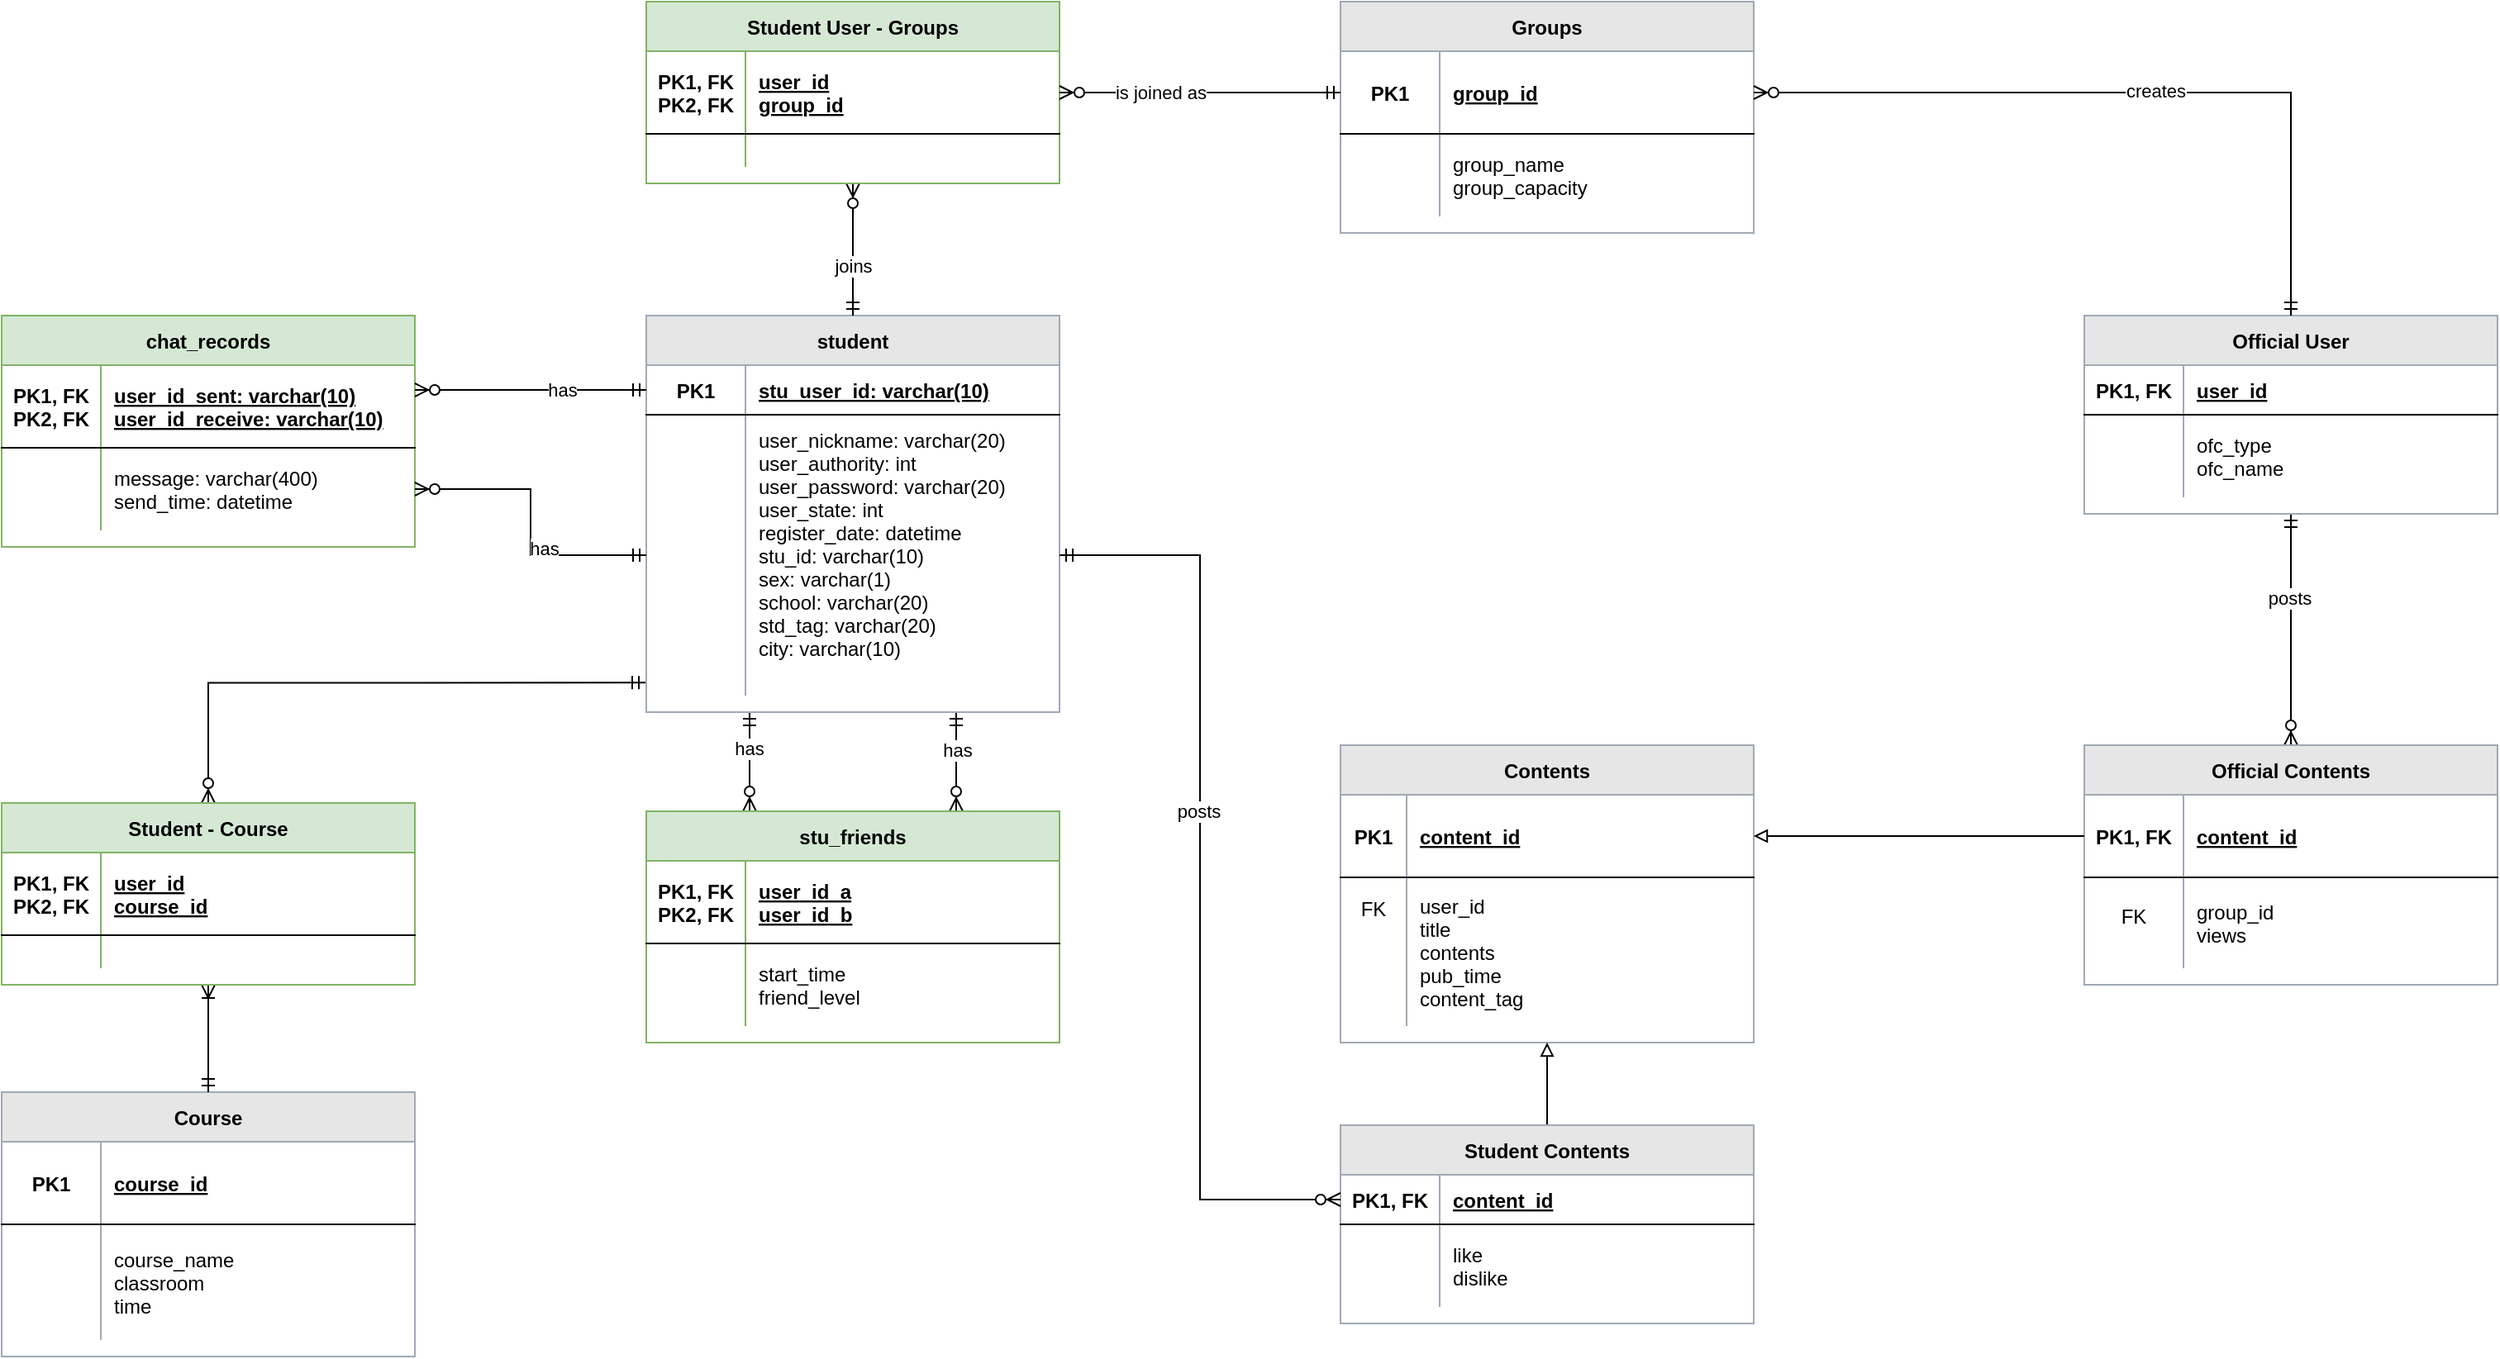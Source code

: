 <mxfile version="14.6.13" type="github">
  <diagram id="R2lEEEUBdFMjLlhIrx00" name="Page-1">
    <mxGraphModel dx="1730" dy="913" grid="1" gridSize="10" guides="1" tooltips="1" connect="1" arrows="1" fold="1" page="1" pageScale="1" pageWidth="850" pageHeight="1100" math="0" shadow="0" extFonts="Permanent Marker^https://fonts.googleapis.com/css?family=Permanent+Marker">
      <root>
        <mxCell id="0" />
        <mxCell id="1" parent="0" />
        <mxCell id="JDrKlLf_pMtbPRxOXHw8-8" style="edgeStyle=orthogonalEdgeStyle;rounded=0;orthogonalLoop=1;jettySize=auto;html=1;exitX=0.25;exitY=1;exitDx=0;exitDy=0;entryX=0.25;entryY=0;entryDx=0;entryDy=0;startArrow=ERmandOne;startFill=0;endArrow=ERzeroToMany;endFill=1;" edge="1" parent="1" source="JDrKlLf_pMtbPRxOXHw8-12" target="JDrKlLf_pMtbPRxOXHw8-28">
          <mxGeometry relative="1" as="geometry" />
        </mxCell>
        <mxCell id="JDrKlLf_pMtbPRxOXHw8-9" value="has" style="edgeLabel;html=1;align=center;verticalAlign=middle;resizable=0;points=[];" vertex="1" connectable="0" parent="JDrKlLf_pMtbPRxOXHw8-8">
          <mxGeometry x="-0.325" y="-1" relative="1" as="geometry">
            <mxPoint y="1" as="offset" />
          </mxGeometry>
        </mxCell>
        <mxCell id="JDrKlLf_pMtbPRxOXHw8-10" style="edgeStyle=orthogonalEdgeStyle;rounded=0;orthogonalLoop=1;jettySize=auto;html=1;exitX=0.75;exitY=1;exitDx=0;exitDy=0;entryX=0.75;entryY=0;entryDx=0;entryDy=0;startArrow=ERmandOne;startFill=0;endArrow=ERzeroToMany;endFill=1;" edge="1" parent="1" source="JDrKlLf_pMtbPRxOXHw8-12" target="JDrKlLf_pMtbPRxOXHw8-28">
          <mxGeometry relative="1" as="geometry" />
        </mxCell>
        <mxCell id="JDrKlLf_pMtbPRxOXHw8-11" value="has" style="edgeLabel;html=1;align=center;verticalAlign=middle;resizable=0;points=[];" vertex="1" connectable="0" parent="JDrKlLf_pMtbPRxOXHw8-10">
          <mxGeometry x="-0.285" relative="1" as="geometry">
            <mxPoint y="1" as="offset" />
          </mxGeometry>
        </mxCell>
        <mxCell id="JDrKlLf_pMtbPRxOXHw8-12" value="student" style="shape=table;startSize=30;container=1;collapsible=1;childLayout=tableLayout;fixedRows=1;rowLines=0;fontStyle=1;align=center;resizeLast=1;swimlaneFillColor=#ffffff;strokeColor=#A0A9B5;fillColor=#E6E6E6;" vertex="1" parent="1">
          <mxGeometry x="570" y="800" width="250" height="240.0" as="geometry" />
        </mxCell>
        <mxCell id="JDrKlLf_pMtbPRxOXHw8-13" value="" style="shape=partialRectangle;collapsible=0;dropTarget=0;pointerEvents=0;fillColor=none;points=[[0,0.5],[1,0.5]];portConstraint=eastwest;top=0;left=0;right=0;bottom=1;" vertex="1" parent="JDrKlLf_pMtbPRxOXHw8-12">
          <mxGeometry y="30" width="250" height="30" as="geometry" />
        </mxCell>
        <mxCell id="JDrKlLf_pMtbPRxOXHw8-14" value="PK1" style="shape=partialRectangle;overflow=hidden;connectable=0;fillColor=none;top=0;left=0;bottom=0;right=0;fontStyle=1;" vertex="1" parent="JDrKlLf_pMtbPRxOXHw8-13">
          <mxGeometry width="60" height="30" as="geometry" />
        </mxCell>
        <mxCell id="JDrKlLf_pMtbPRxOXHw8-15" value="stu_user_id: varchar(10)" style="shape=partialRectangle;overflow=hidden;connectable=0;fillColor=none;top=0;left=0;bottom=0;right=0;align=left;spacingLeft=6;fontStyle=5;" vertex="1" parent="JDrKlLf_pMtbPRxOXHw8-13">
          <mxGeometry x="60" width="190" height="30" as="geometry" />
        </mxCell>
        <mxCell id="JDrKlLf_pMtbPRxOXHw8-16" value="" style="shape=partialRectangle;collapsible=0;dropTarget=0;pointerEvents=0;fillColor=none;points=[[0,0.5],[1,0.5]];portConstraint=eastwest;top=0;left=0;right=0;bottom=0;" vertex="1" parent="JDrKlLf_pMtbPRxOXHw8-12">
          <mxGeometry y="60" width="250" height="170" as="geometry" />
        </mxCell>
        <mxCell id="JDrKlLf_pMtbPRxOXHw8-17" value="" style="shape=partialRectangle;overflow=hidden;connectable=0;fillColor=none;top=0;left=0;bottom=0;right=0;" vertex="1" parent="JDrKlLf_pMtbPRxOXHw8-16">
          <mxGeometry width="60" height="170" as="geometry" />
        </mxCell>
        <mxCell id="JDrKlLf_pMtbPRxOXHw8-18" value="user_nickname: varchar(20)&#xa;user_authority: int&#xa;user_password: varchar(20)&#xa;user_state: int&#xa;register_date: datetime&#xa;stu_id: varchar(10)&#xa;sex: varchar(1)&#xa;school: varchar(20)&#xa;std_tag: varchar(20)&#xa;city: varchar(10)&#xa;" style="shape=partialRectangle;overflow=hidden;connectable=0;fillColor=none;top=0;left=0;bottom=0;right=0;align=left;spacingLeft=6;" vertex="1" parent="JDrKlLf_pMtbPRxOXHw8-16">
          <mxGeometry x="60" width="190" height="170" as="geometry" />
        </mxCell>
        <mxCell id="JDrKlLf_pMtbPRxOXHw8-19" style="edgeStyle=orthogonalEdgeStyle;rounded=0;orthogonalLoop=1;jettySize=auto;html=1;exitX=0.5;exitY=1;exitDx=0;exitDy=0;entryX=0.5;entryY=0;entryDx=0;entryDy=0;fontSize=11;startArrow=ERmandOne;startFill=0;endArrow=ERzeroToMany;endFill=1;" edge="1" parent="1" source="JDrKlLf_pMtbPRxOXHw8-21" target="JDrKlLf_pMtbPRxOXHw8-57">
          <mxGeometry relative="1" as="geometry" />
        </mxCell>
        <mxCell id="JDrKlLf_pMtbPRxOXHw8-20" value="posts" style="edgeLabel;html=1;align=center;verticalAlign=middle;resizable=0;points=[];" vertex="1" connectable="0" parent="JDrKlLf_pMtbPRxOXHw8-19">
          <mxGeometry x="-0.28" y="-1" relative="1" as="geometry">
            <mxPoint as="offset" />
          </mxGeometry>
        </mxCell>
        <mxCell id="JDrKlLf_pMtbPRxOXHw8-21" value="Official User" style="shape=table;startSize=30;container=1;collapsible=1;childLayout=tableLayout;fixedRows=1;rowLines=0;fontStyle=1;align=center;resizeLast=1;swimlaneFillColor=#ffffff;strokeColor=#A0A9B5;fillColor=#E6E6E6;" vertex="1" parent="1">
          <mxGeometry x="1440" y="800" width="250" height="120.0" as="geometry" />
        </mxCell>
        <mxCell id="JDrKlLf_pMtbPRxOXHw8-22" value="" style="shape=partialRectangle;collapsible=0;dropTarget=0;pointerEvents=0;fillColor=none;points=[[0,0.5],[1,0.5]];portConstraint=eastwest;top=0;left=0;right=0;bottom=1;" vertex="1" parent="JDrKlLf_pMtbPRxOXHw8-21">
          <mxGeometry y="30" width="250" height="30" as="geometry" />
        </mxCell>
        <mxCell id="JDrKlLf_pMtbPRxOXHw8-23" value="PK1, FK" style="shape=partialRectangle;overflow=hidden;connectable=0;fillColor=none;top=0;left=0;bottom=0;right=0;fontStyle=1;" vertex="1" parent="JDrKlLf_pMtbPRxOXHw8-22">
          <mxGeometry width="60.0" height="30" as="geometry" />
        </mxCell>
        <mxCell id="JDrKlLf_pMtbPRxOXHw8-24" value="user_id" style="shape=partialRectangle;overflow=hidden;connectable=0;fillColor=none;top=0;left=0;bottom=0;right=0;align=left;spacingLeft=6;fontStyle=5;" vertex="1" parent="JDrKlLf_pMtbPRxOXHw8-22">
          <mxGeometry x="60.0" width="190.0" height="30" as="geometry" />
        </mxCell>
        <mxCell id="JDrKlLf_pMtbPRxOXHw8-25" value="" style="shape=partialRectangle;collapsible=0;dropTarget=0;pointerEvents=0;fillColor=none;points=[[0,0.5],[1,0.5]];portConstraint=eastwest;top=0;left=0;right=0;bottom=0;" vertex="1" parent="JDrKlLf_pMtbPRxOXHw8-21">
          <mxGeometry y="60" width="250" height="50" as="geometry" />
        </mxCell>
        <mxCell id="JDrKlLf_pMtbPRxOXHw8-26" value="" style="shape=partialRectangle;overflow=hidden;connectable=0;fillColor=none;top=0;left=0;bottom=0;right=0;" vertex="1" parent="JDrKlLf_pMtbPRxOXHw8-25">
          <mxGeometry width="60.0" height="50" as="geometry" />
        </mxCell>
        <mxCell id="JDrKlLf_pMtbPRxOXHw8-27" value="ofc_type&#xa;ofc_name" style="shape=partialRectangle;overflow=hidden;connectable=0;fillColor=none;top=0;left=0;bottom=0;right=0;align=left;spacingLeft=6;" vertex="1" parent="JDrKlLf_pMtbPRxOXHw8-25">
          <mxGeometry x="60.0" width="190.0" height="50" as="geometry" />
        </mxCell>
        <mxCell id="JDrKlLf_pMtbPRxOXHw8-28" value="stu_friends" style="shape=table;startSize=30;container=1;collapsible=1;childLayout=tableLayout;fixedRows=1;rowLines=0;fontStyle=1;align=center;resizeLast=1;swimlaneFillColor=#ffffff;strokeColor=#82b366;fillColor=#d5e8d4;" vertex="1" parent="1">
          <mxGeometry x="570" y="1100" width="250" height="140.0" as="geometry" />
        </mxCell>
        <mxCell id="JDrKlLf_pMtbPRxOXHw8-29" value="" style="shape=partialRectangle;collapsible=0;dropTarget=0;pointerEvents=0;fillColor=none;points=[[0,0.5],[1,0.5]];portConstraint=eastwest;top=0;left=0;right=0;bottom=1;" vertex="1" parent="JDrKlLf_pMtbPRxOXHw8-28">
          <mxGeometry y="30" width="250" height="50" as="geometry" />
        </mxCell>
        <mxCell id="JDrKlLf_pMtbPRxOXHw8-30" value="PK1, FK&#xa;PK2, FK" style="shape=partialRectangle;overflow=hidden;connectable=0;fillColor=none;top=0;left=0;bottom=0;right=0;fontStyle=1;" vertex="1" parent="JDrKlLf_pMtbPRxOXHw8-29">
          <mxGeometry width="60" height="50" as="geometry" />
        </mxCell>
        <mxCell id="JDrKlLf_pMtbPRxOXHw8-31" value="user_id_a&#xa;user_id_b" style="shape=partialRectangle;overflow=hidden;connectable=0;fillColor=none;top=0;left=0;bottom=0;right=0;align=left;spacingLeft=6;fontStyle=5;" vertex="1" parent="JDrKlLf_pMtbPRxOXHw8-29">
          <mxGeometry x="60" width="190" height="50" as="geometry" />
        </mxCell>
        <mxCell id="JDrKlLf_pMtbPRxOXHw8-32" value="" style="shape=partialRectangle;collapsible=0;dropTarget=0;pointerEvents=0;fillColor=none;points=[[0,0.5],[1,0.5]];portConstraint=eastwest;top=0;left=0;right=0;bottom=0;" vertex="1" parent="JDrKlLf_pMtbPRxOXHw8-28">
          <mxGeometry y="80" width="250" height="50" as="geometry" />
        </mxCell>
        <mxCell id="JDrKlLf_pMtbPRxOXHw8-33" value="" style="shape=partialRectangle;overflow=hidden;connectable=0;fillColor=none;top=0;left=0;bottom=0;right=0;" vertex="1" parent="JDrKlLf_pMtbPRxOXHw8-32">
          <mxGeometry width="60" height="50" as="geometry" />
        </mxCell>
        <mxCell id="JDrKlLf_pMtbPRxOXHw8-34" value="start_time&#xa;friend_level" style="shape=partialRectangle;overflow=hidden;connectable=0;fillColor=none;top=0;left=0;bottom=0;right=0;align=left;spacingLeft=6;" vertex="1" parent="JDrKlLf_pMtbPRxOXHw8-32">
          <mxGeometry x="60" width="190" height="50" as="geometry" />
        </mxCell>
        <mxCell id="JDrKlLf_pMtbPRxOXHw8-35" value="Groups" style="shape=table;startSize=30;container=1;collapsible=1;childLayout=tableLayout;fixedRows=1;rowLines=0;fontStyle=1;align=center;resizeLast=1;swimlaneFillColor=#ffffff;strokeColor=#A0A9B5;fillColor=#E6E6E6;" vertex="1" parent="1">
          <mxGeometry x="990" y="610" width="250" height="140.0" as="geometry" />
        </mxCell>
        <mxCell id="JDrKlLf_pMtbPRxOXHw8-36" value="" style="shape=partialRectangle;collapsible=0;dropTarget=0;pointerEvents=0;fillColor=none;points=[[0,0.5],[1,0.5]];portConstraint=eastwest;top=0;left=0;right=0;bottom=1;" vertex="1" parent="JDrKlLf_pMtbPRxOXHw8-35">
          <mxGeometry y="30" width="250" height="50" as="geometry" />
        </mxCell>
        <mxCell id="JDrKlLf_pMtbPRxOXHw8-37" value="PK1" style="shape=partialRectangle;overflow=hidden;connectable=0;fillColor=none;top=0;left=0;bottom=0;right=0;fontStyle=1;" vertex="1" parent="JDrKlLf_pMtbPRxOXHw8-36">
          <mxGeometry width="60" height="50" as="geometry" />
        </mxCell>
        <mxCell id="JDrKlLf_pMtbPRxOXHw8-38" value="group_id" style="shape=partialRectangle;overflow=hidden;connectable=0;fillColor=none;top=0;left=0;bottom=0;right=0;align=left;spacingLeft=6;fontStyle=5;" vertex="1" parent="JDrKlLf_pMtbPRxOXHw8-36">
          <mxGeometry x="60" width="190" height="50" as="geometry" />
        </mxCell>
        <mxCell id="JDrKlLf_pMtbPRxOXHw8-39" value="" style="shape=partialRectangle;collapsible=0;dropTarget=0;pointerEvents=0;fillColor=none;points=[[0,0.5],[1,0.5]];portConstraint=eastwest;top=0;left=0;right=0;bottom=0;" vertex="1" parent="JDrKlLf_pMtbPRxOXHw8-35">
          <mxGeometry y="80" width="250" height="50" as="geometry" />
        </mxCell>
        <mxCell id="JDrKlLf_pMtbPRxOXHw8-40" value="" style="shape=partialRectangle;overflow=hidden;connectable=0;fillColor=none;top=0;left=0;bottom=0;right=0;" vertex="1" parent="JDrKlLf_pMtbPRxOXHw8-39">
          <mxGeometry width="60" height="50" as="geometry" />
        </mxCell>
        <mxCell id="JDrKlLf_pMtbPRxOXHw8-41" value="group_name&#xa;group_capacity" style="shape=partialRectangle;overflow=hidden;connectable=0;fillColor=none;top=0;left=0;bottom=0;right=0;align=left;spacingLeft=6;" vertex="1" parent="JDrKlLf_pMtbPRxOXHw8-39">
          <mxGeometry x="60" width="190" height="50" as="geometry" />
        </mxCell>
        <mxCell id="JDrKlLf_pMtbPRxOXHw8-42" value="Contents" style="shape=table;startSize=30;container=1;collapsible=1;childLayout=tableLayout;fixedRows=1;rowLines=0;fontStyle=1;align=center;resizeLast=1;swimlaneFillColor=#ffffff;strokeColor=#A0A9B5;fillColor=#E6E6E6;" vertex="1" parent="1">
          <mxGeometry x="990" y="1060" width="250" height="180.0" as="geometry" />
        </mxCell>
        <mxCell id="JDrKlLf_pMtbPRxOXHw8-43" value="" style="shape=partialRectangle;collapsible=0;dropTarget=0;pointerEvents=0;fillColor=none;points=[[0,0.5],[1,0.5]];portConstraint=eastwest;top=0;left=0;right=0;bottom=1;" vertex="1" parent="JDrKlLf_pMtbPRxOXHw8-42">
          <mxGeometry y="30" width="250" height="50" as="geometry" />
        </mxCell>
        <mxCell id="JDrKlLf_pMtbPRxOXHw8-44" value="PK1" style="shape=partialRectangle;overflow=hidden;connectable=0;fillColor=none;top=0;left=0;bottom=0;right=0;fontStyle=1;" vertex="1" parent="JDrKlLf_pMtbPRxOXHw8-43">
          <mxGeometry width="40" height="50" as="geometry" />
        </mxCell>
        <mxCell id="JDrKlLf_pMtbPRxOXHw8-45" value="content_id" style="shape=partialRectangle;overflow=hidden;connectable=0;fillColor=none;top=0;left=0;bottom=0;right=0;align=left;spacingLeft=6;fontStyle=5;" vertex="1" parent="JDrKlLf_pMtbPRxOXHw8-43">
          <mxGeometry x="40" width="210" height="50" as="geometry" />
        </mxCell>
        <mxCell id="JDrKlLf_pMtbPRxOXHw8-46" value="" style="shape=partialRectangle;collapsible=0;dropTarget=0;pointerEvents=0;fillColor=none;points=[[0,0.5],[1,0.5]];portConstraint=eastwest;top=0;left=0;right=0;bottom=0;" vertex="1" parent="JDrKlLf_pMtbPRxOXHw8-42">
          <mxGeometry y="80" width="250" height="90" as="geometry" />
        </mxCell>
        <mxCell id="JDrKlLf_pMtbPRxOXHw8-47" value="FK" style="shape=partialRectangle;overflow=hidden;connectable=0;fillColor=none;top=0;left=0;bottom=0;right=0;fontSize=12;spacingTop=-53;" vertex="1" parent="JDrKlLf_pMtbPRxOXHw8-46">
          <mxGeometry width="40" height="90" as="geometry" />
        </mxCell>
        <mxCell id="JDrKlLf_pMtbPRxOXHw8-48" value="user_id&#xa;title&#xa;contents&#xa;pub_time&#xa;content_tag" style="shape=partialRectangle;overflow=hidden;connectable=0;fillColor=none;top=0;left=0;bottom=0;right=0;align=left;spacingLeft=6;" vertex="1" parent="JDrKlLf_pMtbPRxOXHw8-46">
          <mxGeometry x="40" width="210" height="90" as="geometry" />
        </mxCell>
        <mxCell id="JDrKlLf_pMtbPRxOXHw8-49" style="edgeStyle=orthogonalEdgeStyle;rounded=0;orthogonalLoop=1;jettySize=auto;html=1;exitX=0.5;exitY=0;exitDx=0;exitDy=0;entryX=0.5;entryY=1;entryDx=0;entryDy=0;startArrow=none;startFill=0;endArrow=block;endFill=0;" edge="1" parent="1" source="JDrKlLf_pMtbPRxOXHw8-50" target="JDrKlLf_pMtbPRxOXHw8-42">
          <mxGeometry relative="1" as="geometry" />
        </mxCell>
        <mxCell id="JDrKlLf_pMtbPRxOXHw8-50" value="Student Contents" style="shape=table;startSize=30;container=1;collapsible=1;childLayout=tableLayout;fixedRows=1;rowLines=0;fontStyle=1;align=center;resizeLast=1;swimlaneFillColor=#ffffff;strokeColor=#A0A9B5;fillColor=#E6E6E6;" vertex="1" parent="1">
          <mxGeometry x="990" y="1290" width="250" height="120.0" as="geometry" />
        </mxCell>
        <mxCell id="JDrKlLf_pMtbPRxOXHw8-51" value="" style="shape=partialRectangle;collapsible=0;dropTarget=0;pointerEvents=0;fillColor=none;points=[[0,0.5],[1,0.5]];portConstraint=eastwest;top=0;left=0;right=0;bottom=1;" vertex="1" parent="JDrKlLf_pMtbPRxOXHw8-50">
          <mxGeometry y="30" width="250" height="30" as="geometry" />
        </mxCell>
        <mxCell id="JDrKlLf_pMtbPRxOXHw8-52" value="PK1, FK" style="shape=partialRectangle;overflow=hidden;connectable=0;fillColor=none;top=0;left=0;bottom=0;right=0;fontStyle=1;" vertex="1" parent="JDrKlLf_pMtbPRxOXHw8-51">
          <mxGeometry width="60.0" height="30" as="geometry" />
        </mxCell>
        <mxCell id="JDrKlLf_pMtbPRxOXHw8-53" value="content_id" style="shape=partialRectangle;overflow=hidden;connectable=0;fillColor=none;top=0;left=0;bottom=0;right=0;align=left;spacingLeft=6;fontStyle=5;" vertex="1" parent="JDrKlLf_pMtbPRxOXHw8-51">
          <mxGeometry x="60.0" width="190.0" height="30" as="geometry" />
        </mxCell>
        <mxCell id="JDrKlLf_pMtbPRxOXHw8-54" value="" style="shape=partialRectangle;collapsible=0;dropTarget=0;pointerEvents=0;fillColor=none;points=[[0,0.5],[1,0.5]];portConstraint=eastwest;top=0;left=0;right=0;bottom=0;" vertex="1" parent="JDrKlLf_pMtbPRxOXHw8-50">
          <mxGeometry y="60" width="250" height="50" as="geometry" />
        </mxCell>
        <mxCell id="JDrKlLf_pMtbPRxOXHw8-55" value="" style="shape=partialRectangle;overflow=hidden;connectable=0;fillColor=none;top=0;left=0;bottom=0;right=0;" vertex="1" parent="JDrKlLf_pMtbPRxOXHw8-54">
          <mxGeometry width="60.0" height="50" as="geometry" />
        </mxCell>
        <mxCell id="JDrKlLf_pMtbPRxOXHw8-56" value="like&#xa;dislike" style="shape=partialRectangle;overflow=hidden;connectable=0;fillColor=none;top=0;left=0;bottom=0;right=0;align=left;spacingLeft=6;" vertex="1" parent="JDrKlLf_pMtbPRxOXHw8-54">
          <mxGeometry x="60.0" width="190.0" height="50" as="geometry" />
        </mxCell>
        <mxCell id="JDrKlLf_pMtbPRxOXHw8-57" value="Official Contents" style="shape=table;startSize=30;container=1;collapsible=1;childLayout=tableLayout;fixedRows=1;rowLines=0;fontStyle=1;align=center;resizeLast=1;swimlaneFillColor=#ffffff;strokeColor=#A0A9B5;fillColor=#E6E6E6;" vertex="1" parent="1">
          <mxGeometry x="1440" y="1060" width="250" height="145.0" as="geometry" />
        </mxCell>
        <mxCell id="JDrKlLf_pMtbPRxOXHw8-58" value="" style="shape=partialRectangle;collapsible=0;dropTarget=0;pointerEvents=0;fillColor=none;points=[[0,0.5],[1,0.5]];portConstraint=eastwest;top=0;left=0;right=0;bottom=1;" vertex="1" parent="JDrKlLf_pMtbPRxOXHw8-57">
          <mxGeometry y="30" width="250" height="50" as="geometry" />
        </mxCell>
        <mxCell id="JDrKlLf_pMtbPRxOXHw8-59" value="PK1, FK" style="shape=partialRectangle;overflow=hidden;connectable=0;fillColor=none;top=0;left=0;bottom=0;right=0;fontStyle=1;" vertex="1" parent="JDrKlLf_pMtbPRxOXHw8-58">
          <mxGeometry width="60.0" height="50" as="geometry" />
        </mxCell>
        <mxCell id="JDrKlLf_pMtbPRxOXHw8-60" value="content_id" style="shape=partialRectangle;overflow=hidden;connectable=0;fillColor=none;top=0;left=0;bottom=0;right=0;align=left;spacingLeft=6;fontStyle=5;" vertex="1" parent="JDrKlLf_pMtbPRxOXHw8-58">
          <mxGeometry x="60.0" width="190.0" height="50" as="geometry" />
        </mxCell>
        <mxCell id="JDrKlLf_pMtbPRxOXHw8-61" value="" style="shape=partialRectangle;collapsible=0;dropTarget=0;pointerEvents=0;fillColor=none;points=[[0,0.5],[1,0.5]];portConstraint=eastwest;top=0;left=0;right=0;bottom=0;" vertex="1" parent="JDrKlLf_pMtbPRxOXHw8-57">
          <mxGeometry y="80" width="250" height="55" as="geometry" />
        </mxCell>
        <mxCell id="JDrKlLf_pMtbPRxOXHw8-62" value="FK" style="shape=partialRectangle;overflow=hidden;connectable=0;fillColor=none;top=0;left=0;bottom=0;right=0;verticalAlign=top;spacingTop=10;" vertex="1" parent="JDrKlLf_pMtbPRxOXHw8-61">
          <mxGeometry width="60.0" height="55" as="geometry" />
        </mxCell>
        <mxCell id="JDrKlLf_pMtbPRxOXHw8-63" value="group_id&#xa;views" style="shape=partialRectangle;overflow=hidden;connectable=0;fillColor=none;top=0;left=0;bottom=0;right=0;align=left;spacingLeft=6;" vertex="1" parent="JDrKlLf_pMtbPRxOXHw8-61">
          <mxGeometry x="60.0" width="190.0" height="55" as="geometry" />
        </mxCell>
        <mxCell id="JDrKlLf_pMtbPRxOXHw8-65" style="edgeStyle=orthogonalEdgeStyle;rounded=0;orthogonalLoop=1;jettySize=auto;html=1;exitX=1;exitY=0.5;exitDx=0;exitDy=0;fontSize=11;startArrow=ERzeroToMany;startFill=1;endArrow=ERmandOne;endFill=0;" edge="1" parent="1" source="JDrKlLf_pMtbPRxOXHw8-36" target="JDrKlLf_pMtbPRxOXHw8-21">
          <mxGeometry relative="1" as="geometry" />
        </mxCell>
        <mxCell id="JDrKlLf_pMtbPRxOXHw8-66" value="creates" style="edgeLabel;html=1;align=center;verticalAlign=middle;resizable=0;points=[];" vertex="1" connectable="0" parent="JDrKlLf_pMtbPRxOXHw8-65">
          <mxGeometry x="0.054" y="1" relative="1" as="geometry">
            <mxPoint as="offset" />
          </mxGeometry>
        </mxCell>
        <mxCell id="JDrKlLf_pMtbPRxOXHw8-67" style="edgeStyle=orthogonalEdgeStyle;rounded=0;orthogonalLoop=1;jettySize=auto;html=1;exitX=0.5;exitY=1;exitDx=0;exitDy=0;fontSize=11;startArrow=ERzeroToMany;startFill=1;endArrow=ERmandOne;endFill=0;" edge="1" parent="1" source="JDrKlLf_pMtbPRxOXHw8-69" target="JDrKlLf_pMtbPRxOXHw8-12">
          <mxGeometry relative="1" as="geometry" />
        </mxCell>
        <mxCell id="JDrKlLf_pMtbPRxOXHw8-68" value="joins" style="edgeLabel;html=1;align=center;verticalAlign=middle;resizable=0;points=[];" vertex="1" connectable="0" parent="JDrKlLf_pMtbPRxOXHw8-67">
          <mxGeometry x="0.24" relative="1" as="geometry">
            <mxPoint as="offset" />
          </mxGeometry>
        </mxCell>
        <mxCell id="JDrKlLf_pMtbPRxOXHw8-69" value="Student User - Groups" style="shape=table;startSize=30;container=1;collapsible=1;childLayout=tableLayout;fixedRows=1;rowLines=0;fontStyle=1;align=center;resizeLast=1;swimlaneFillColor=#ffffff;strokeColor=#82b366;fillColor=#d5e8d4;" vertex="1" parent="1">
          <mxGeometry x="570" y="610" width="250" height="110.0" as="geometry" />
        </mxCell>
        <mxCell id="JDrKlLf_pMtbPRxOXHw8-70" value="" style="shape=partialRectangle;collapsible=0;dropTarget=0;pointerEvents=0;fillColor=none;points=[[0,0.5],[1,0.5]];portConstraint=eastwest;top=0;left=0;right=0;bottom=1;" vertex="1" parent="JDrKlLf_pMtbPRxOXHw8-69">
          <mxGeometry y="30" width="250" height="50" as="geometry" />
        </mxCell>
        <mxCell id="JDrKlLf_pMtbPRxOXHw8-71" value="PK1, FK&#xa;PK2, FK" style="shape=partialRectangle;overflow=hidden;connectable=0;fillColor=none;top=0;left=0;bottom=0;right=0;fontStyle=1;" vertex="1" parent="JDrKlLf_pMtbPRxOXHw8-70">
          <mxGeometry width="60" height="50" as="geometry" />
        </mxCell>
        <mxCell id="JDrKlLf_pMtbPRxOXHw8-72" value="user_id&#xa;group_id" style="shape=partialRectangle;overflow=hidden;connectable=0;fillColor=none;top=0;left=0;bottom=0;right=0;align=left;spacingLeft=6;fontStyle=5;" vertex="1" parent="JDrKlLf_pMtbPRxOXHw8-70">
          <mxGeometry x="60" width="190" height="50" as="geometry" />
        </mxCell>
        <mxCell id="JDrKlLf_pMtbPRxOXHw8-73" value="" style="shape=partialRectangle;collapsible=0;dropTarget=0;pointerEvents=0;fillColor=none;points=[[0,0.5],[1,0.5]];portConstraint=eastwest;top=0;left=0;right=0;bottom=0;" vertex="1" parent="JDrKlLf_pMtbPRxOXHw8-69">
          <mxGeometry y="80" width="250" height="20" as="geometry" />
        </mxCell>
        <mxCell id="JDrKlLf_pMtbPRxOXHw8-74" value="" style="shape=partialRectangle;overflow=hidden;connectable=0;fillColor=none;top=0;left=0;bottom=0;right=0;" vertex="1" parent="JDrKlLf_pMtbPRxOXHw8-73">
          <mxGeometry width="60" height="20" as="geometry" />
        </mxCell>
        <mxCell id="JDrKlLf_pMtbPRxOXHw8-75" value="" style="shape=partialRectangle;overflow=hidden;connectable=0;fillColor=none;top=0;left=0;bottom=0;right=0;align=left;spacingLeft=6;" vertex="1" parent="JDrKlLf_pMtbPRxOXHw8-73">
          <mxGeometry x="60" width="190" height="20" as="geometry" />
        </mxCell>
        <mxCell id="JDrKlLf_pMtbPRxOXHw8-76" style="edgeStyle=orthogonalEdgeStyle;rounded=0;orthogonalLoop=1;jettySize=auto;html=1;exitX=0;exitY=0.5;exitDx=0;exitDy=0;fontSize=11;startArrow=ERmandOne;startFill=0;endArrow=ERzeroToMany;endFill=1;entryX=1;entryY=0.5;entryDx=0;entryDy=0;" edge="1" parent="1" source="JDrKlLf_pMtbPRxOXHw8-36" target="JDrKlLf_pMtbPRxOXHw8-70">
          <mxGeometry relative="1" as="geometry">
            <mxPoint x="823" y="650" as="targetPoint" />
          </mxGeometry>
        </mxCell>
        <mxCell id="JDrKlLf_pMtbPRxOXHw8-77" value="is joined as" style="edgeLabel;html=1;align=center;verticalAlign=middle;resizable=0;points=[];" vertex="1" connectable="0" parent="JDrKlLf_pMtbPRxOXHw8-76">
          <mxGeometry x="0.28" relative="1" as="geometry">
            <mxPoint as="offset" />
          </mxGeometry>
        </mxCell>
        <mxCell id="JDrKlLf_pMtbPRxOXHw8-78" value="chat_records" style="shape=table;startSize=30;container=1;collapsible=1;childLayout=tableLayout;fixedRows=1;rowLines=0;fontStyle=1;align=center;resizeLast=1;swimlaneFillColor=#ffffff;strokeColor=#82b366;fillColor=#d5e8d4;" vertex="1" parent="1">
          <mxGeometry x="180" y="800" width="250" height="140.0" as="geometry" />
        </mxCell>
        <mxCell id="JDrKlLf_pMtbPRxOXHw8-79" value="" style="shape=partialRectangle;collapsible=0;dropTarget=0;pointerEvents=0;fillColor=none;points=[[0,0.5],[1,0.5]];portConstraint=eastwest;top=0;left=0;right=0;bottom=1;" vertex="1" parent="JDrKlLf_pMtbPRxOXHw8-78">
          <mxGeometry y="30" width="250" height="50" as="geometry" />
        </mxCell>
        <mxCell id="JDrKlLf_pMtbPRxOXHw8-80" value="PK1, FK&#xa;PK2, FK" style="shape=partialRectangle;overflow=hidden;connectable=0;fillColor=none;top=0;left=0;bottom=0;right=0;fontStyle=1;" vertex="1" parent="JDrKlLf_pMtbPRxOXHw8-79">
          <mxGeometry width="60" height="50" as="geometry" />
        </mxCell>
        <mxCell id="JDrKlLf_pMtbPRxOXHw8-81" value="user_id_sent: varchar(10)&#xa;user_id_receive: varchar(10)" style="shape=partialRectangle;overflow=hidden;connectable=0;fillColor=none;top=0;left=0;bottom=0;right=0;align=left;spacingLeft=6;fontStyle=5;" vertex="1" parent="JDrKlLf_pMtbPRxOXHw8-79">
          <mxGeometry x="60" width="190" height="50" as="geometry" />
        </mxCell>
        <mxCell id="JDrKlLf_pMtbPRxOXHw8-82" value="" style="shape=partialRectangle;collapsible=0;dropTarget=0;pointerEvents=0;fillColor=none;points=[[0,0.5],[1,0.5]];portConstraint=eastwest;top=0;left=0;right=0;bottom=0;" vertex="1" parent="JDrKlLf_pMtbPRxOXHw8-78">
          <mxGeometry y="80" width="250" height="50" as="geometry" />
        </mxCell>
        <mxCell id="JDrKlLf_pMtbPRxOXHw8-83" value="" style="shape=partialRectangle;overflow=hidden;connectable=0;fillColor=none;top=0;left=0;bottom=0;right=0;" vertex="1" parent="JDrKlLf_pMtbPRxOXHw8-82">
          <mxGeometry width="60" height="50" as="geometry" />
        </mxCell>
        <mxCell id="JDrKlLf_pMtbPRxOXHw8-84" value="message: varchar(400)&#xa;send_time: datetime" style="shape=partialRectangle;overflow=hidden;connectable=0;fillColor=none;top=0;left=0;bottom=0;right=0;align=left;spacingLeft=6;" vertex="1" parent="JDrKlLf_pMtbPRxOXHw8-82">
          <mxGeometry x="60" width="190" height="50" as="geometry" />
        </mxCell>
        <mxCell id="JDrKlLf_pMtbPRxOXHw8-85" style="edgeStyle=orthogonalEdgeStyle;rounded=0;orthogonalLoop=1;jettySize=auto;html=1;exitX=0;exitY=0.5;exitDx=0;exitDy=0;entryX=1;entryY=0.5;entryDx=0;entryDy=0;fontSize=11;startArrow=none;startFill=0;endArrow=block;endFill=0;" edge="1" parent="1" source="JDrKlLf_pMtbPRxOXHw8-58" target="JDrKlLf_pMtbPRxOXHw8-43">
          <mxGeometry relative="1" as="geometry" />
        </mxCell>
        <mxCell id="JDrKlLf_pMtbPRxOXHw8-86" value="Course" style="shape=table;startSize=30;container=1;collapsible=1;childLayout=tableLayout;fixedRows=1;rowLines=0;fontStyle=1;align=center;resizeLast=1;swimlaneFillColor=#ffffff;strokeColor=#A0A9B5;fillColor=#E6E6E6;" vertex="1" parent="1">
          <mxGeometry x="180" y="1270" width="250" height="160.0" as="geometry" />
        </mxCell>
        <mxCell id="JDrKlLf_pMtbPRxOXHw8-87" value="" style="shape=partialRectangle;collapsible=0;dropTarget=0;pointerEvents=0;fillColor=none;points=[[0,0.5],[1,0.5]];portConstraint=eastwest;top=0;left=0;right=0;bottom=1;" vertex="1" parent="JDrKlLf_pMtbPRxOXHw8-86">
          <mxGeometry y="30" width="250" height="50" as="geometry" />
        </mxCell>
        <mxCell id="JDrKlLf_pMtbPRxOXHw8-88" value="PK1" style="shape=partialRectangle;overflow=hidden;connectable=0;fillColor=none;top=0;left=0;bottom=0;right=0;fontStyle=1;" vertex="1" parent="JDrKlLf_pMtbPRxOXHw8-87">
          <mxGeometry width="60" height="50" as="geometry" />
        </mxCell>
        <mxCell id="JDrKlLf_pMtbPRxOXHw8-89" value="course_id" style="shape=partialRectangle;overflow=hidden;connectable=0;fillColor=none;top=0;left=0;bottom=0;right=0;align=left;spacingLeft=6;fontStyle=5;" vertex="1" parent="JDrKlLf_pMtbPRxOXHw8-87">
          <mxGeometry x="60" width="190" height="50" as="geometry" />
        </mxCell>
        <mxCell id="JDrKlLf_pMtbPRxOXHw8-90" value="" style="shape=partialRectangle;collapsible=0;dropTarget=0;pointerEvents=0;fillColor=none;points=[[0,0.5],[1,0.5]];portConstraint=eastwest;top=0;left=0;right=0;bottom=0;" vertex="1" parent="JDrKlLf_pMtbPRxOXHw8-86">
          <mxGeometry y="80" width="250" height="70" as="geometry" />
        </mxCell>
        <mxCell id="JDrKlLf_pMtbPRxOXHw8-91" value="" style="shape=partialRectangle;overflow=hidden;connectable=0;fillColor=none;top=0;left=0;bottom=0;right=0;" vertex="1" parent="JDrKlLf_pMtbPRxOXHw8-90">
          <mxGeometry width="60" height="70" as="geometry" />
        </mxCell>
        <mxCell id="JDrKlLf_pMtbPRxOXHw8-92" value="course_name&#xa;classroom&#xa;time" style="shape=partialRectangle;overflow=hidden;connectable=0;fillColor=none;top=0;left=0;bottom=0;right=0;align=left;spacingLeft=6;" vertex="1" parent="JDrKlLf_pMtbPRxOXHw8-90">
          <mxGeometry x="60" width="190" height="70" as="geometry" />
        </mxCell>
        <mxCell id="JDrKlLf_pMtbPRxOXHw8-93" style="edgeStyle=orthogonalEdgeStyle;rounded=0;orthogonalLoop=1;jettySize=auto;html=1;exitX=0;exitY=0.5;exitDx=0;exitDy=0;entryX=1;entryY=0.5;entryDx=0;entryDy=0;startArrow=ERmandOne;startFill=0;endArrow=ERzeroToMany;endFill=1;" edge="1" parent="1" source="JDrKlLf_pMtbPRxOXHw8-16" target="JDrKlLf_pMtbPRxOXHw8-82">
          <mxGeometry relative="1" as="geometry" />
        </mxCell>
        <mxCell id="JDrKlLf_pMtbPRxOXHw8-94" value="has" style="edgeLabel;html=1;align=center;verticalAlign=middle;resizable=0;points=[];" vertex="1" connectable="0" parent="JDrKlLf_pMtbPRxOXHw8-93">
          <mxGeometry x="-0.305" y="-4" relative="1" as="geometry">
            <mxPoint as="offset" />
          </mxGeometry>
        </mxCell>
        <mxCell id="JDrKlLf_pMtbPRxOXHw8-95" style="edgeStyle=orthogonalEdgeStyle;rounded=0;orthogonalLoop=1;jettySize=auto;html=1;exitX=0;exitY=0.5;exitDx=0;exitDy=0;startArrow=ERmandOne;startFill=0;endArrow=ERzeroToMany;endFill=1;" edge="1" parent="1" source="JDrKlLf_pMtbPRxOXHw8-13">
          <mxGeometry relative="1" as="geometry">
            <mxPoint x="430" y="845" as="targetPoint" />
            <Array as="points">
              <mxPoint x="430" y="845" />
            </Array>
          </mxGeometry>
        </mxCell>
        <mxCell id="JDrKlLf_pMtbPRxOXHw8-96" value="has" style="edgeLabel;html=1;align=center;verticalAlign=middle;resizable=0;points=[];" vertex="1" connectable="0" parent="JDrKlLf_pMtbPRxOXHw8-95">
          <mxGeometry x="-0.269" relative="1" as="geometry">
            <mxPoint as="offset" />
          </mxGeometry>
        </mxCell>
        <mxCell id="JDrKlLf_pMtbPRxOXHw8-98" style="edgeStyle=orthogonalEdgeStyle;rounded=0;orthogonalLoop=1;jettySize=auto;html=1;exitX=1;exitY=0.5;exitDx=0;exitDy=0;entryX=0;entryY=0.5;entryDx=0;entryDy=0;startArrow=ERmandOne;startFill=0;endArrow=ERzeroToMany;endFill=1;" edge="1" parent="1" source="JDrKlLf_pMtbPRxOXHw8-16" target="JDrKlLf_pMtbPRxOXHw8-51">
          <mxGeometry relative="1" as="geometry" />
        </mxCell>
        <mxCell id="JDrKlLf_pMtbPRxOXHw8-99" value="posts" style="edgeLabel;html=1;align=center;verticalAlign=middle;resizable=0;points=[];" vertex="1" connectable="0" parent="JDrKlLf_pMtbPRxOXHw8-98">
          <mxGeometry x="-0.142" y="-1" relative="1" as="geometry">
            <mxPoint as="offset" />
          </mxGeometry>
        </mxCell>
        <mxCell id="JDrKlLf_pMtbPRxOXHw8-100" style="edgeStyle=orthogonalEdgeStyle;rounded=0;orthogonalLoop=1;jettySize=auto;html=1;exitX=0.5;exitY=0;exitDx=0;exitDy=0;entryX=-0.002;entryY=0.954;entryDx=0;entryDy=0;entryPerimeter=0;fontSize=12;startArrow=ERzeroToMany;startFill=1;endArrow=ERmandOne;endFill=0;" edge="1" parent="1" source="JDrKlLf_pMtbPRxOXHw8-102" target="JDrKlLf_pMtbPRxOXHw8-16">
          <mxGeometry relative="1" as="geometry" />
        </mxCell>
        <mxCell id="JDrKlLf_pMtbPRxOXHw8-101" style="edgeStyle=orthogonalEdgeStyle;rounded=0;orthogonalLoop=1;jettySize=auto;html=1;exitX=0.5;exitY=1;exitDx=0;exitDy=0;fontSize=12;startArrow=ERoneToMany;startFill=0;endArrow=ERmandOne;endFill=0;" edge="1" parent="1" source="JDrKlLf_pMtbPRxOXHw8-102" target="JDrKlLf_pMtbPRxOXHw8-86">
          <mxGeometry relative="1" as="geometry" />
        </mxCell>
        <mxCell id="JDrKlLf_pMtbPRxOXHw8-102" value="Student - Course" style="shape=table;startSize=30;container=1;collapsible=1;childLayout=tableLayout;fixedRows=1;rowLines=0;fontStyle=1;align=center;resizeLast=1;swimlaneFillColor=#ffffff;strokeColor=#82b366;fillColor=#d5e8d4;" vertex="1" parent="1">
          <mxGeometry x="180" y="1095" width="250" height="110.0" as="geometry" />
        </mxCell>
        <mxCell id="JDrKlLf_pMtbPRxOXHw8-103" value="" style="shape=partialRectangle;collapsible=0;dropTarget=0;pointerEvents=0;fillColor=none;points=[[0,0.5],[1,0.5]];portConstraint=eastwest;top=0;left=0;right=0;bottom=1;" vertex="1" parent="JDrKlLf_pMtbPRxOXHw8-102">
          <mxGeometry y="30" width="250" height="50" as="geometry" />
        </mxCell>
        <mxCell id="JDrKlLf_pMtbPRxOXHw8-104" value="PK1, FK&#xa;PK2, FK" style="shape=partialRectangle;overflow=hidden;connectable=0;fillColor=none;top=0;left=0;bottom=0;right=0;fontStyle=1;" vertex="1" parent="JDrKlLf_pMtbPRxOXHw8-103">
          <mxGeometry width="60" height="50" as="geometry" />
        </mxCell>
        <mxCell id="JDrKlLf_pMtbPRxOXHw8-105" value="user_id&#xa;course_id" style="shape=partialRectangle;overflow=hidden;connectable=0;fillColor=none;top=0;left=0;bottom=0;right=0;align=left;spacingLeft=6;fontStyle=5;" vertex="1" parent="JDrKlLf_pMtbPRxOXHw8-103">
          <mxGeometry x="60" width="190" height="50" as="geometry" />
        </mxCell>
        <mxCell id="JDrKlLf_pMtbPRxOXHw8-106" value="" style="shape=partialRectangle;collapsible=0;dropTarget=0;pointerEvents=0;fillColor=none;points=[[0,0.5],[1,0.5]];portConstraint=eastwest;top=0;left=0;right=0;bottom=0;" vertex="1" parent="JDrKlLf_pMtbPRxOXHw8-102">
          <mxGeometry y="80" width="250" height="20" as="geometry" />
        </mxCell>
        <mxCell id="JDrKlLf_pMtbPRxOXHw8-107" value="" style="shape=partialRectangle;overflow=hidden;connectable=0;fillColor=none;top=0;left=0;bottom=0;right=0;" vertex="1" parent="JDrKlLf_pMtbPRxOXHw8-106">
          <mxGeometry width="60" height="20" as="geometry" />
        </mxCell>
        <mxCell id="JDrKlLf_pMtbPRxOXHw8-108" value="" style="shape=partialRectangle;overflow=hidden;connectable=0;fillColor=none;top=0;left=0;bottom=0;right=0;align=left;spacingLeft=6;" vertex="1" parent="JDrKlLf_pMtbPRxOXHw8-106">
          <mxGeometry x="60" width="190" height="20" as="geometry" />
        </mxCell>
      </root>
    </mxGraphModel>
  </diagram>
</mxfile>
